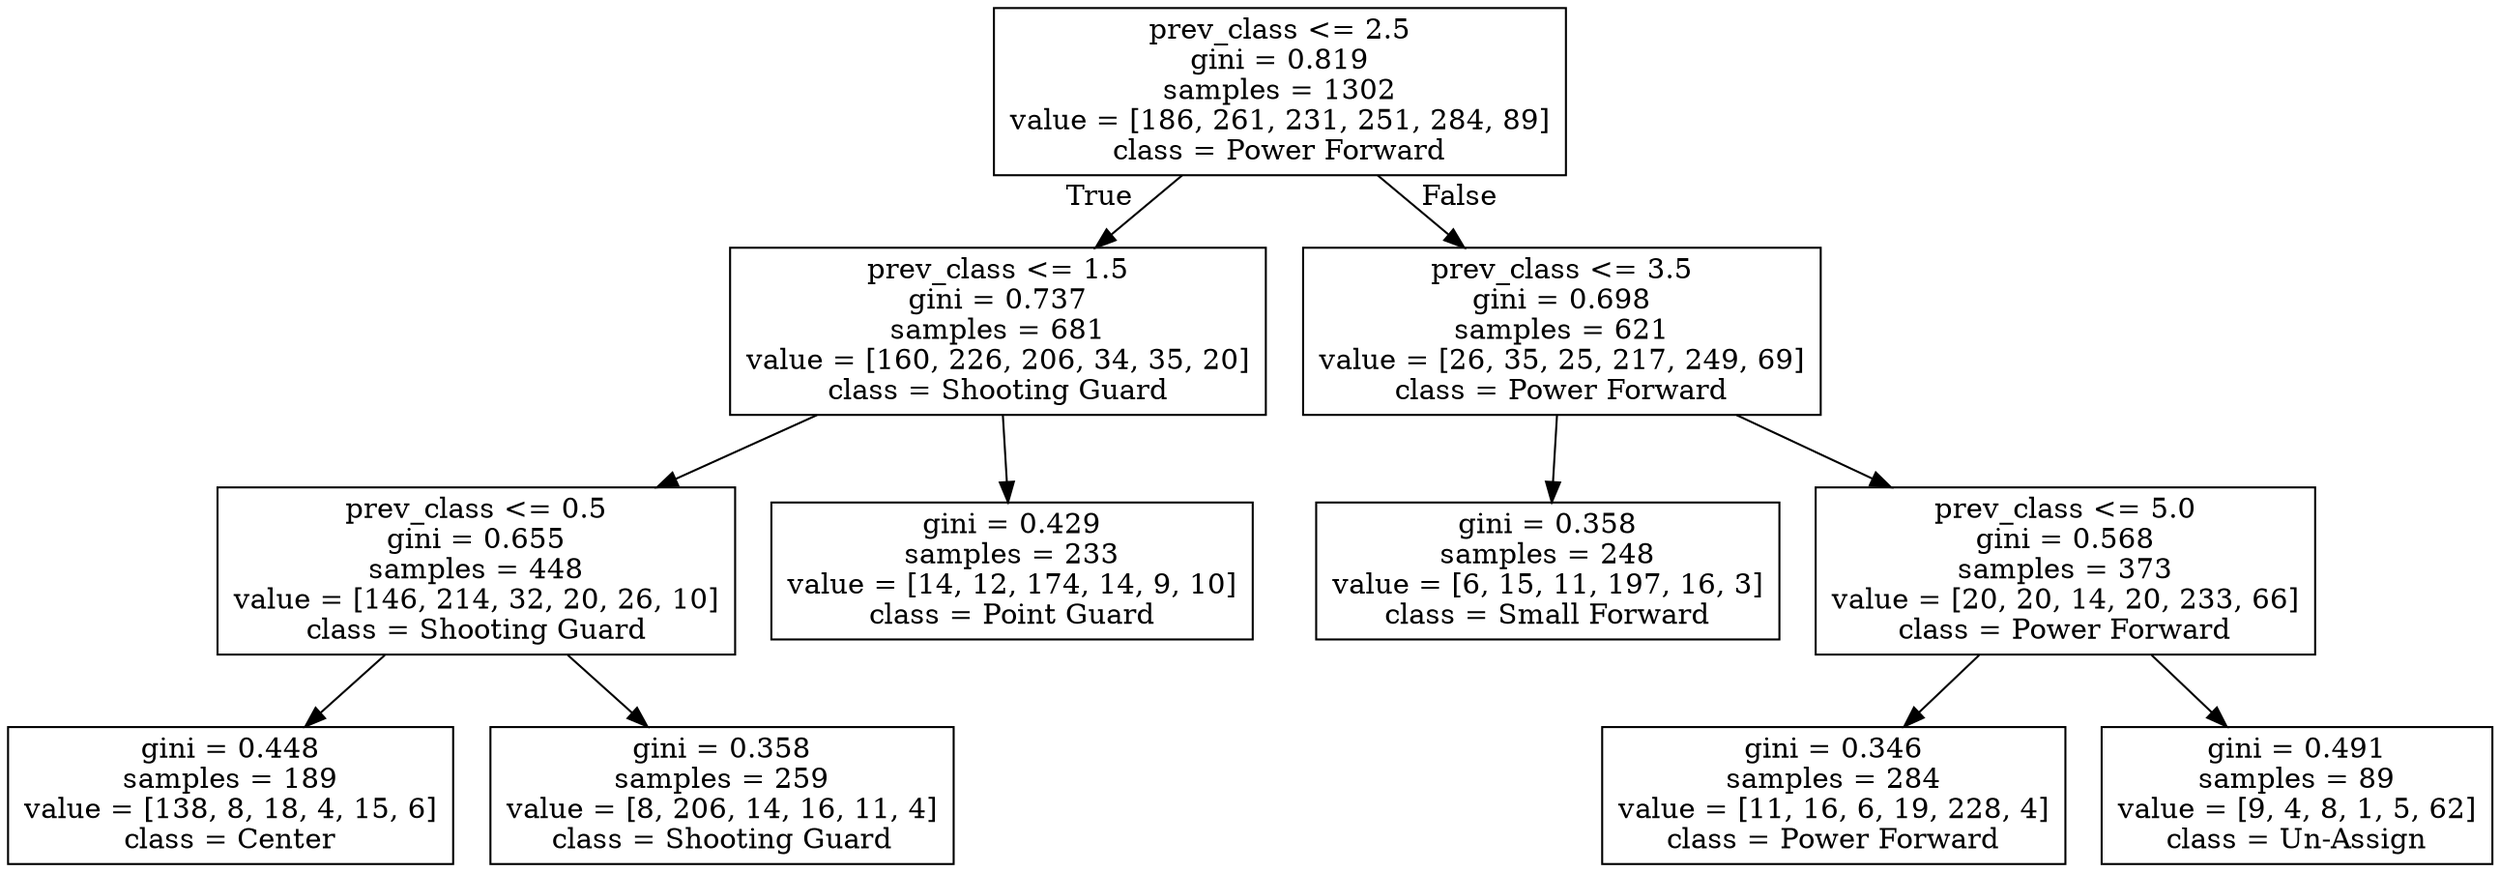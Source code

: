 digraph Tree {
node [shape=box] ;
0 [label="prev_class <= 2.5\ngini = 0.819\nsamples = 1302\nvalue = [186, 261, 231, 251, 284, 89]\nclass = Power Forward"] ;
1 [label="prev_class <= 1.5\ngini = 0.737\nsamples = 681\nvalue = [160, 226, 206, 34, 35, 20]\nclass = Shooting Guard"] ;
0 -> 1 [labeldistance=2.5, labelangle=45, headlabel="True"] ;
2 [label="prev_class <= 0.5\ngini = 0.655\nsamples = 448\nvalue = [146, 214, 32, 20, 26, 10]\nclass = Shooting Guard"] ;
1 -> 2 ;
3 [label="gini = 0.448\nsamples = 189\nvalue = [138, 8, 18, 4, 15, 6]\nclass = Center"] ;
2 -> 3 ;
4 [label="gini = 0.358\nsamples = 259\nvalue = [8, 206, 14, 16, 11, 4]\nclass = Shooting Guard"] ;
2 -> 4 ;
5 [label="gini = 0.429\nsamples = 233\nvalue = [14, 12, 174, 14, 9, 10]\nclass = Point Guard"] ;
1 -> 5 ;
6 [label="prev_class <= 3.5\ngini = 0.698\nsamples = 621\nvalue = [26, 35, 25, 217, 249, 69]\nclass = Power Forward"] ;
0 -> 6 [labeldistance=2.5, labelangle=-45, headlabel="False"] ;
7 [label="gini = 0.358\nsamples = 248\nvalue = [6, 15, 11, 197, 16, 3]\nclass = Small Forward"] ;
6 -> 7 ;
8 [label="prev_class <= 5.0\ngini = 0.568\nsamples = 373\nvalue = [20, 20, 14, 20, 233, 66]\nclass = Power Forward"] ;
6 -> 8 ;
9 [label="gini = 0.346\nsamples = 284\nvalue = [11, 16, 6, 19, 228, 4]\nclass = Power Forward"] ;
8 -> 9 ;
10 [label="gini = 0.491\nsamples = 89\nvalue = [9, 4, 8, 1, 5, 62]\nclass = Un-Assign"] ;
8 -> 10 ;
}